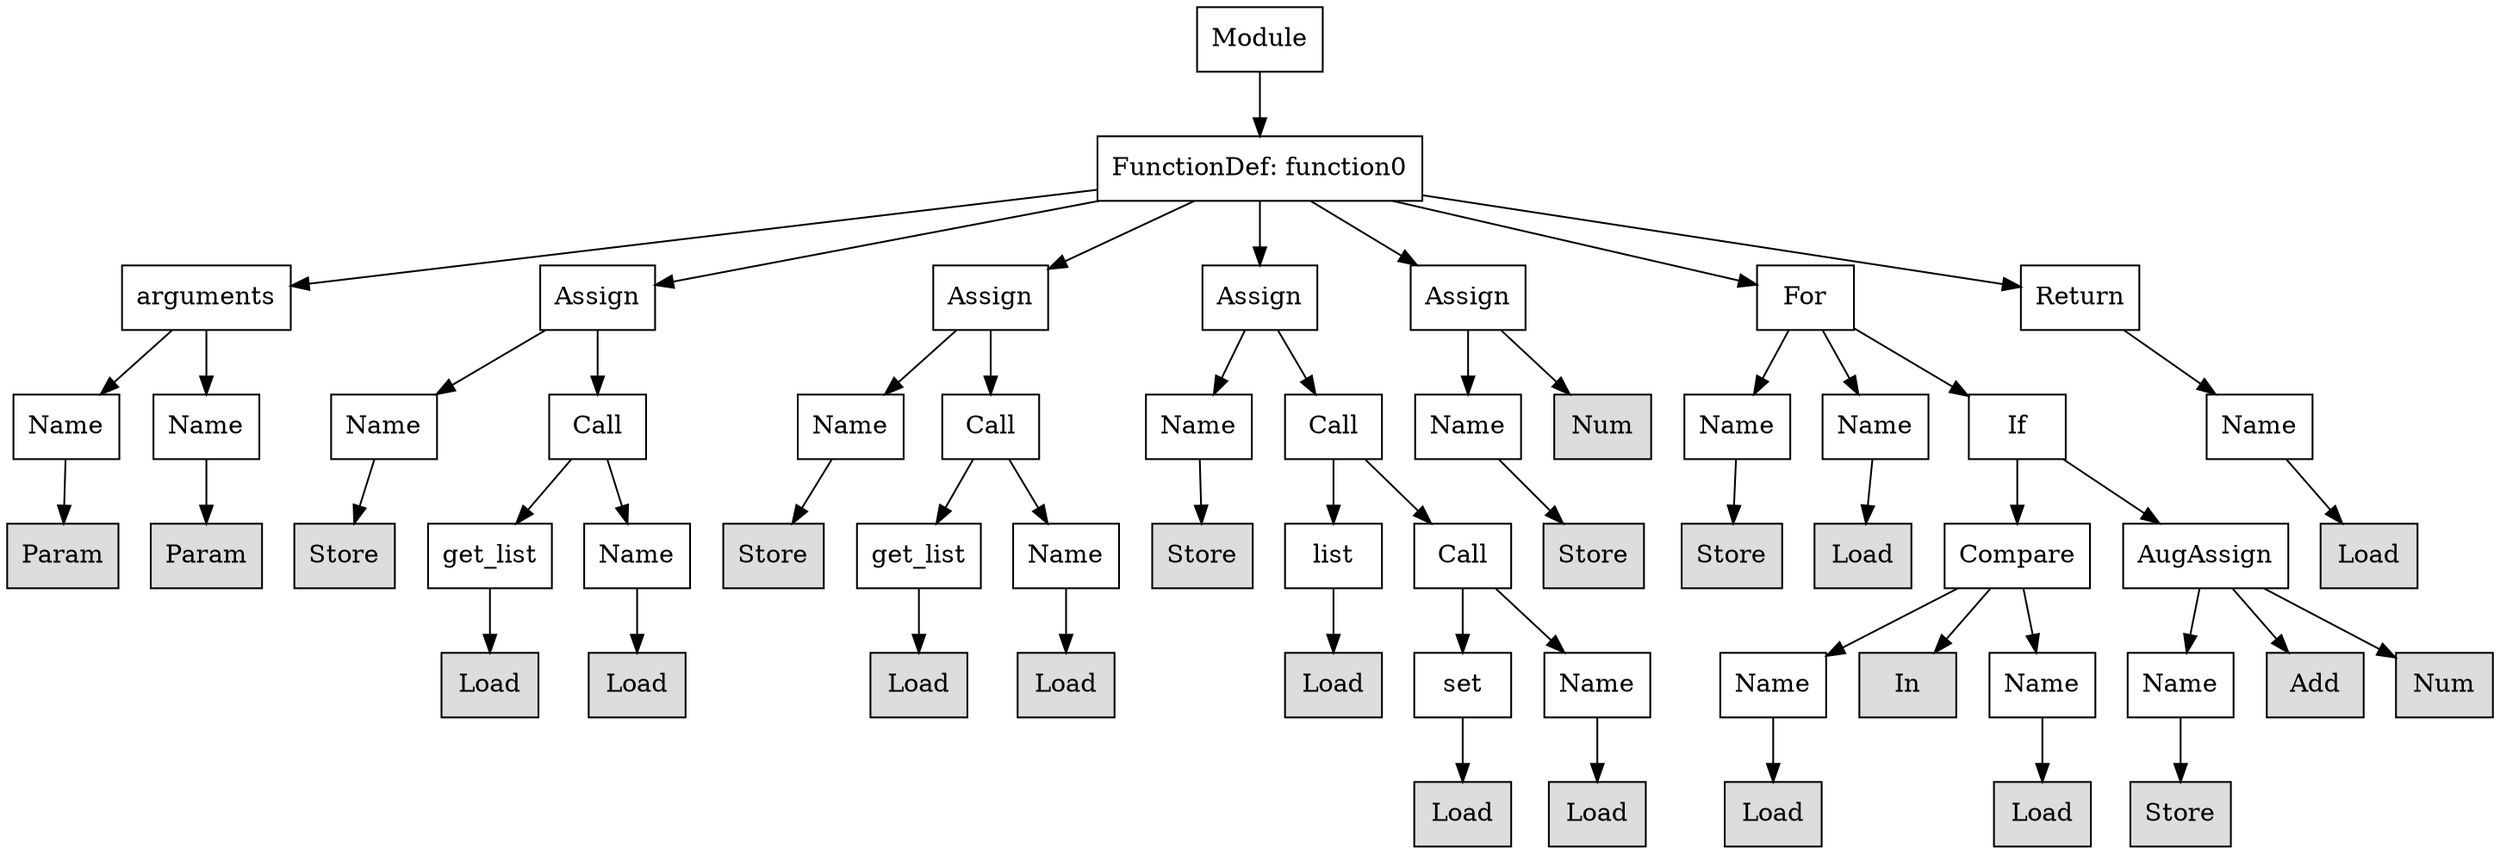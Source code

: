 digraph G {
n0 [shape=rect, label="Module"];
n1 [shape=rect, label="FunctionDef: function0"];
n2 [shape=rect, label="arguments"];
n3 [shape=rect, label="Assign"];
n4 [shape=rect, label="Assign"];
n5 [shape=rect, label="Assign"];
n6 [shape=rect, label="Assign"];
n7 [shape=rect, label="For"];
n8 [shape=rect, label="Return"];
n9 [shape=rect, label="Name"];
n10 [shape=rect, label="Name"];
n11 [shape=rect, label="Name"];
n12 [shape=rect, label="Call"];
n13 [shape=rect, label="Name"];
n14 [shape=rect, label="Call"];
n15 [shape=rect, label="Name"];
n16 [shape=rect, label="Call"];
n17 [shape=rect, label="Name"];
n18 [shape=rect, label="Num" style="filled" fillcolor="#dddddd"];
n19 [shape=rect, label="Name"];
n20 [shape=rect, label="Name"];
n21 [shape=rect, label="If"];
n22 [shape=rect, label="Name"];
n23 [shape=rect, label="Param" style="filled" fillcolor="#dddddd"];
n24 [shape=rect, label="Param" style="filled" fillcolor="#dddddd"];
n25 [shape=rect, label="Store" style="filled" fillcolor="#dddddd"];
n26 [shape=rect, label="get_list"];
n27 [shape=rect, label="Name"];
n28 [shape=rect, label="Store" style="filled" fillcolor="#dddddd"];
n29 [shape=rect, label="get_list"];
n30 [shape=rect, label="Name"];
n31 [shape=rect, label="Store" style="filled" fillcolor="#dddddd"];
n32 [shape=rect, label="list"];
n33 [shape=rect, label="Call"];
n34 [shape=rect, label="Store" style="filled" fillcolor="#dddddd"];
n35 [shape=rect, label="Store" style="filled" fillcolor="#dddddd"];
n36 [shape=rect, label="Load" style="filled" fillcolor="#dddddd"];
n37 [shape=rect, label="Compare"];
n38 [shape=rect, label="AugAssign"];
n39 [shape=rect, label="Load" style="filled" fillcolor="#dddddd"];
n40 [shape=rect, label="Load" style="filled" fillcolor="#dddddd"];
n41 [shape=rect, label="Load" style="filled" fillcolor="#dddddd"];
n42 [shape=rect, label="Load" style="filled" fillcolor="#dddddd"];
n43 [shape=rect, label="Load" style="filled" fillcolor="#dddddd"];
n44 [shape=rect, label="Load" style="filled" fillcolor="#dddddd"];
n45 [shape=rect, label="set"];
n46 [shape=rect, label="Name"];
n47 [shape=rect, label="Name"];
n48 [shape=rect, label="In" style="filled" fillcolor="#dddddd"];
n49 [shape=rect, label="Name"];
n50 [shape=rect, label="Name"];
n51 [shape=rect, label="Add" style="filled" fillcolor="#dddddd"];
n52 [shape=rect, label="Num" style="filled" fillcolor="#dddddd"];
n53 [shape=rect, label="Load" style="filled" fillcolor="#dddddd"];
n54 [shape=rect, label="Load" style="filled" fillcolor="#dddddd"];
n55 [shape=rect, label="Load" style="filled" fillcolor="#dddddd"];
n56 [shape=rect, label="Load" style="filled" fillcolor="#dddddd"];
n57 [shape=rect, label="Store" style="filled" fillcolor="#dddddd"];
n0 -> n1;
n1 -> n2;
n1 -> n3;
n1 -> n4;
n1 -> n5;
n1 -> n6;
n1 -> n7;
n1 -> n8;
n2 -> n9;
n2 -> n10;
n3 -> n11;
n3 -> n12;
n4 -> n13;
n4 -> n14;
n5 -> n15;
n5 -> n16;
n6 -> n17;
n6 -> n18;
n7 -> n19;
n7 -> n20;
n7 -> n21;
n8 -> n22;
n9 -> n23;
n10 -> n24;
n11 -> n25;
n12 -> n26;
n12 -> n27;
n13 -> n28;
n14 -> n29;
n14 -> n30;
n15 -> n31;
n16 -> n32;
n16 -> n33;
n17 -> n34;
n19 -> n35;
n20 -> n36;
n21 -> n37;
n21 -> n38;
n22 -> n39;
n26 -> n40;
n27 -> n41;
n29 -> n42;
n30 -> n43;
n32 -> n44;
n33 -> n45;
n33 -> n46;
n37 -> n47;
n37 -> n48;
n37 -> n49;
n38 -> n50;
n38 -> n51;
n38 -> n52;
n45 -> n53;
n46 -> n54;
n47 -> n55;
n49 -> n56;
n50 -> n57;
}
